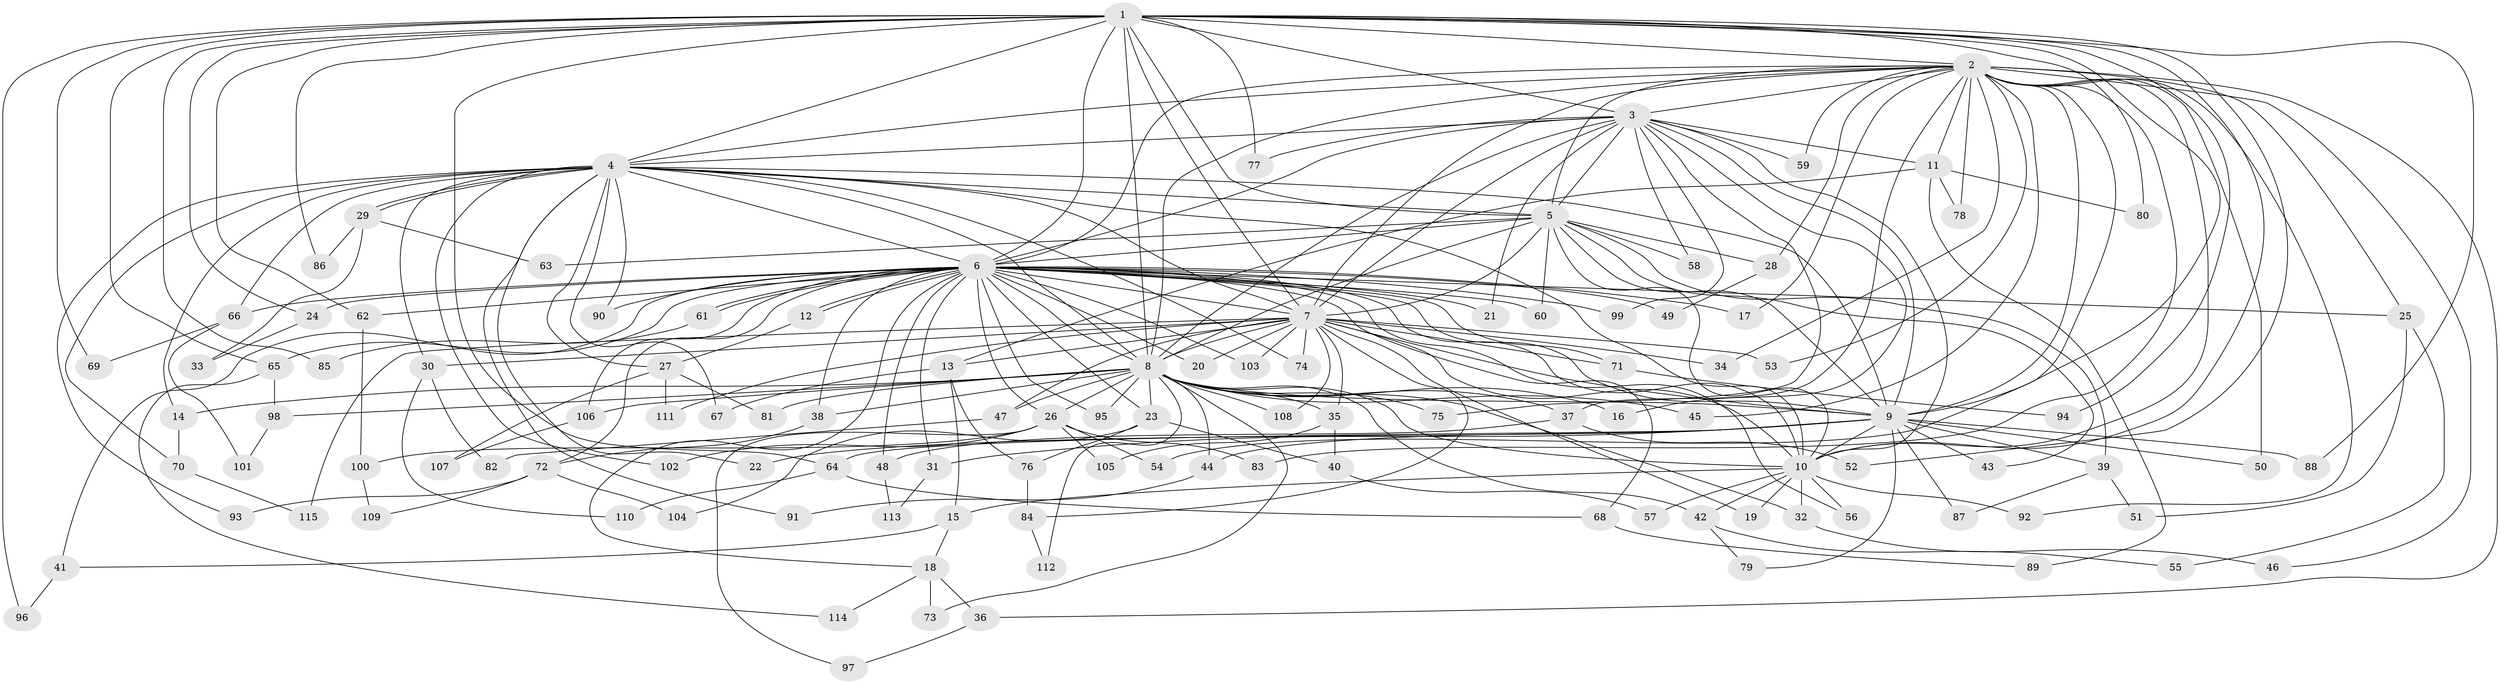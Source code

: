 // coarse degree distribution, {19: 0.017241379310344827, 12: 0.05172413793103448, 18: 0.017241379310344827, 30: 0.017241379310344827, 24: 0.017241379310344827, 15: 0.017241379310344827, 9: 0.017241379310344827, 2: 0.43103448275862066, 6: 0.10344827586206896, 3: 0.1724137931034483, 5: 0.06896551724137931, 10: 0.017241379310344827, 7: 0.017241379310344827, 4: 0.034482758620689655}
// Generated by graph-tools (version 1.1) at 2025/49/03/04/25 22:49:20]
// undirected, 115 vertices, 255 edges
graph export_dot {
  node [color=gray90,style=filled];
  1;
  2;
  3;
  4;
  5;
  6;
  7;
  8;
  9;
  10;
  11;
  12;
  13;
  14;
  15;
  16;
  17;
  18;
  19;
  20;
  21;
  22;
  23;
  24;
  25;
  26;
  27;
  28;
  29;
  30;
  31;
  32;
  33;
  34;
  35;
  36;
  37;
  38;
  39;
  40;
  41;
  42;
  43;
  44;
  45;
  46;
  47;
  48;
  49;
  50;
  51;
  52;
  53;
  54;
  55;
  56;
  57;
  58;
  59;
  60;
  61;
  62;
  63;
  64;
  65;
  66;
  67;
  68;
  69;
  70;
  71;
  72;
  73;
  74;
  75;
  76;
  77;
  78;
  79;
  80;
  81;
  82;
  83;
  84;
  85;
  86;
  87;
  88;
  89;
  90;
  91;
  92;
  93;
  94;
  95;
  96;
  97;
  98;
  99;
  100;
  101;
  102;
  103;
  104;
  105;
  106;
  107;
  108;
  109;
  110;
  111;
  112;
  113;
  114;
  115;
  1 -- 2;
  1 -- 3;
  1 -- 4;
  1 -- 5;
  1 -- 6;
  1 -- 7;
  1 -- 8;
  1 -- 9;
  1 -- 10;
  1 -- 24;
  1 -- 52;
  1 -- 62;
  1 -- 64;
  1 -- 65;
  1 -- 69;
  1 -- 77;
  1 -- 80;
  1 -- 85;
  1 -- 86;
  1 -- 88;
  1 -- 94;
  1 -- 96;
  2 -- 3;
  2 -- 4;
  2 -- 5;
  2 -- 6;
  2 -- 7;
  2 -- 8;
  2 -- 9;
  2 -- 10;
  2 -- 11;
  2 -- 17;
  2 -- 25;
  2 -- 28;
  2 -- 34;
  2 -- 36;
  2 -- 37;
  2 -- 45;
  2 -- 46;
  2 -- 50;
  2 -- 53;
  2 -- 54;
  2 -- 59;
  2 -- 78;
  2 -- 83;
  2 -- 92;
  3 -- 4;
  3 -- 5;
  3 -- 6;
  3 -- 7;
  3 -- 8;
  3 -- 9;
  3 -- 10;
  3 -- 11;
  3 -- 16;
  3 -- 21;
  3 -- 58;
  3 -- 59;
  3 -- 75;
  3 -- 77;
  3 -- 99;
  4 -- 5;
  4 -- 6;
  4 -- 7;
  4 -- 8;
  4 -- 9;
  4 -- 10;
  4 -- 14;
  4 -- 22;
  4 -- 27;
  4 -- 29;
  4 -- 29;
  4 -- 30;
  4 -- 66;
  4 -- 67;
  4 -- 70;
  4 -- 74;
  4 -- 90;
  4 -- 91;
  4 -- 93;
  4 -- 102;
  5 -- 6;
  5 -- 7;
  5 -- 8;
  5 -- 9;
  5 -- 10;
  5 -- 28;
  5 -- 39;
  5 -- 43;
  5 -- 58;
  5 -- 60;
  5 -- 63;
  6 -- 7;
  6 -- 8;
  6 -- 9;
  6 -- 10;
  6 -- 12;
  6 -- 12;
  6 -- 17;
  6 -- 18;
  6 -- 20;
  6 -- 21;
  6 -- 23;
  6 -- 24;
  6 -- 25;
  6 -- 26;
  6 -- 31;
  6 -- 38;
  6 -- 41;
  6 -- 48;
  6 -- 49;
  6 -- 56;
  6 -- 60;
  6 -- 61;
  6 -- 61;
  6 -- 62;
  6 -- 65;
  6 -- 66;
  6 -- 68;
  6 -- 71;
  6 -- 72;
  6 -- 90;
  6 -- 95;
  6 -- 99;
  6 -- 103;
  6 -- 106;
  7 -- 8;
  7 -- 9;
  7 -- 10;
  7 -- 13;
  7 -- 19;
  7 -- 20;
  7 -- 30;
  7 -- 34;
  7 -- 35;
  7 -- 47;
  7 -- 53;
  7 -- 71;
  7 -- 74;
  7 -- 84;
  7 -- 103;
  7 -- 108;
  7 -- 111;
  7 -- 115;
  8 -- 9;
  8 -- 10;
  8 -- 14;
  8 -- 16;
  8 -- 23;
  8 -- 26;
  8 -- 32;
  8 -- 35;
  8 -- 37;
  8 -- 38;
  8 -- 42;
  8 -- 44;
  8 -- 45;
  8 -- 47;
  8 -- 73;
  8 -- 75;
  8 -- 81;
  8 -- 95;
  8 -- 98;
  8 -- 106;
  8 -- 108;
  8 -- 112;
  9 -- 10;
  9 -- 22;
  9 -- 31;
  9 -- 39;
  9 -- 43;
  9 -- 44;
  9 -- 50;
  9 -- 64;
  9 -- 79;
  9 -- 87;
  9 -- 88;
  10 -- 15;
  10 -- 19;
  10 -- 32;
  10 -- 42;
  10 -- 56;
  10 -- 57;
  10 -- 92;
  11 -- 13;
  11 -- 78;
  11 -- 80;
  11 -- 89;
  12 -- 27;
  13 -- 15;
  13 -- 67;
  13 -- 76;
  14 -- 70;
  15 -- 18;
  15 -- 41;
  18 -- 36;
  18 -- 73;
  18 -- 114;
  23 -- 40;
  23 -- 76;
  23 -- 104;
  24 -- 33;
  25 -- 51;
  25 -- 55;
  26 -- 54;
  26 -- 83;
  26 -- 97;
  26 -- 100;
  26 -- 102;
  26 -- 105;
  27 -- 81;
  27 -- 107;
  27 -- 111;
  28 -- 49;
  29 -- 33;
  29 -- 63;
  29 -- 86;
  30 -- 82;
  30 -- 110;
  31 -- 113;
  32 -- 46;
  35 -- 40;
  35 -- 105;
  36 -- 97;
  37 -- 48;
  37 -- 52;
  38 -- 72;
  39 -- 51;
  39 -- 87;
  40 -- 57;
  41 -- 96;
  42 -- 55;
  42 -- 79;
  44 -- 91;
  47 -- 82;
  48 -- 113;
  61 -- 85;
  62 -- 100;
  64 -- 68;
  64 -- 110;
  65 -- 98;
  65 -- 114;
  66 -- 69;
  66 -- 101;
  68 -- 89;
  70 -- 115;
  71 -- 94;
  72 -- 93;
  72 -- 104;
  72 -- 109;
  76 -- 84;
  84 -- 112;
  98 -- 101;
  100 -- 109;
  106 -- 107;
}
